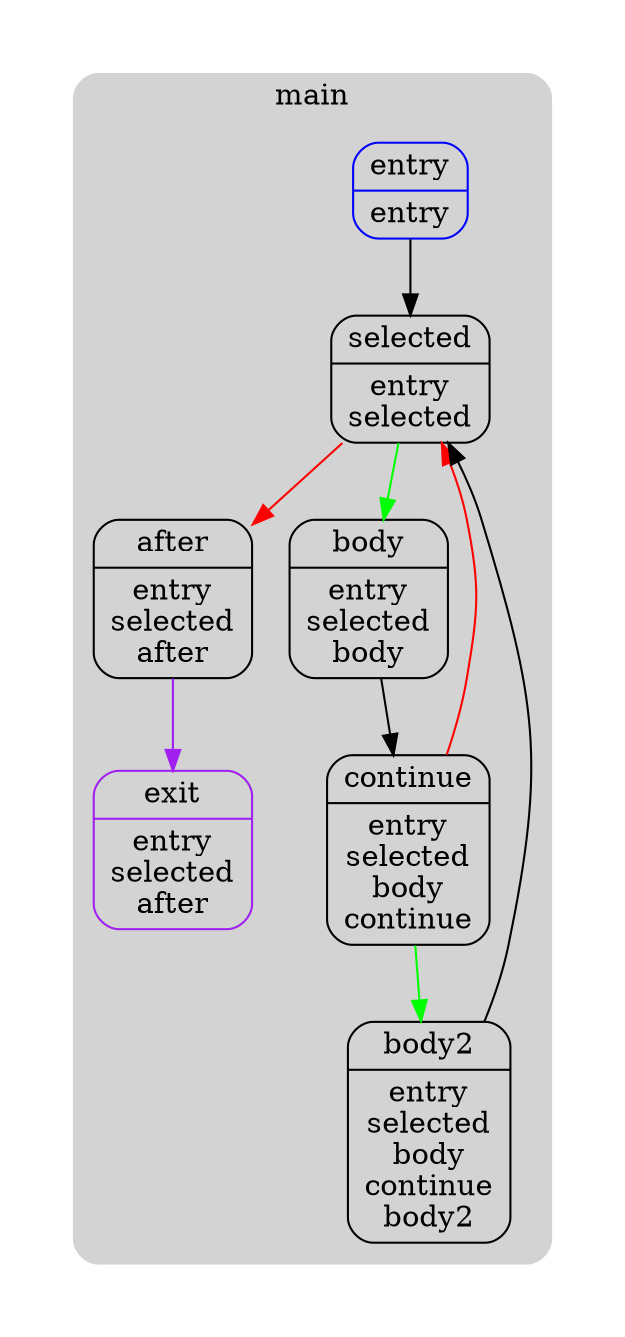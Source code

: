 digraph G {
  compound=true
  subgraph cluster_ {
    peripheries=0
    subgraph cluster_0_wrapper {
      peripheries=0
      margin=15
      subgraph cluster_0 {
        label="main"
        color=darkgray
        style=rounded
        bgcolor=lightgray
        margin=10
        cluster_0_0[label="{entry|entry}",shape=Mrecord,color=blue]
        cluster_0_1[label="{selected|entry\nselected}",shape=Mrecord,color=black]
        cluster_0_2[label="{body|entry\nselected\nbody}",shape=Mrecord,color=black]
        cluster_0_3[label="{continue|entry\nselected\nbody\ncontinue}",shape=Mrecord,color=black]
        cluster_0_4[label="{body2|entry\nselected\nbody\ncontinue\nbody2}",shape=Mrecord,color=black]
        cluster_0_5[label="{after|entry\nselected\nafter}",shape=Mrecord,color=black]
        cluster_0_exit[label="{exit|entry\nselected\nafter}",shape=Mrecord,color=purple]
        cluster_0_0 -> cluster_0_1
        cluster_0_1 -> cluster_0_2 [color=green]
        cluster_0_1 -> cluster_0_5 [color=red]
        cluster_0_2 -> cluster_0_3
        cluster_0_3 -> cluster_0_4 [color=green]
        cluster_0_3 -> cluster_0_1 [color=red]
        cluster_0_4 -> cluster_0_1
        cluster_0_5 -> cluster_0_exit [color=purple]
      }
    }
  }
}
